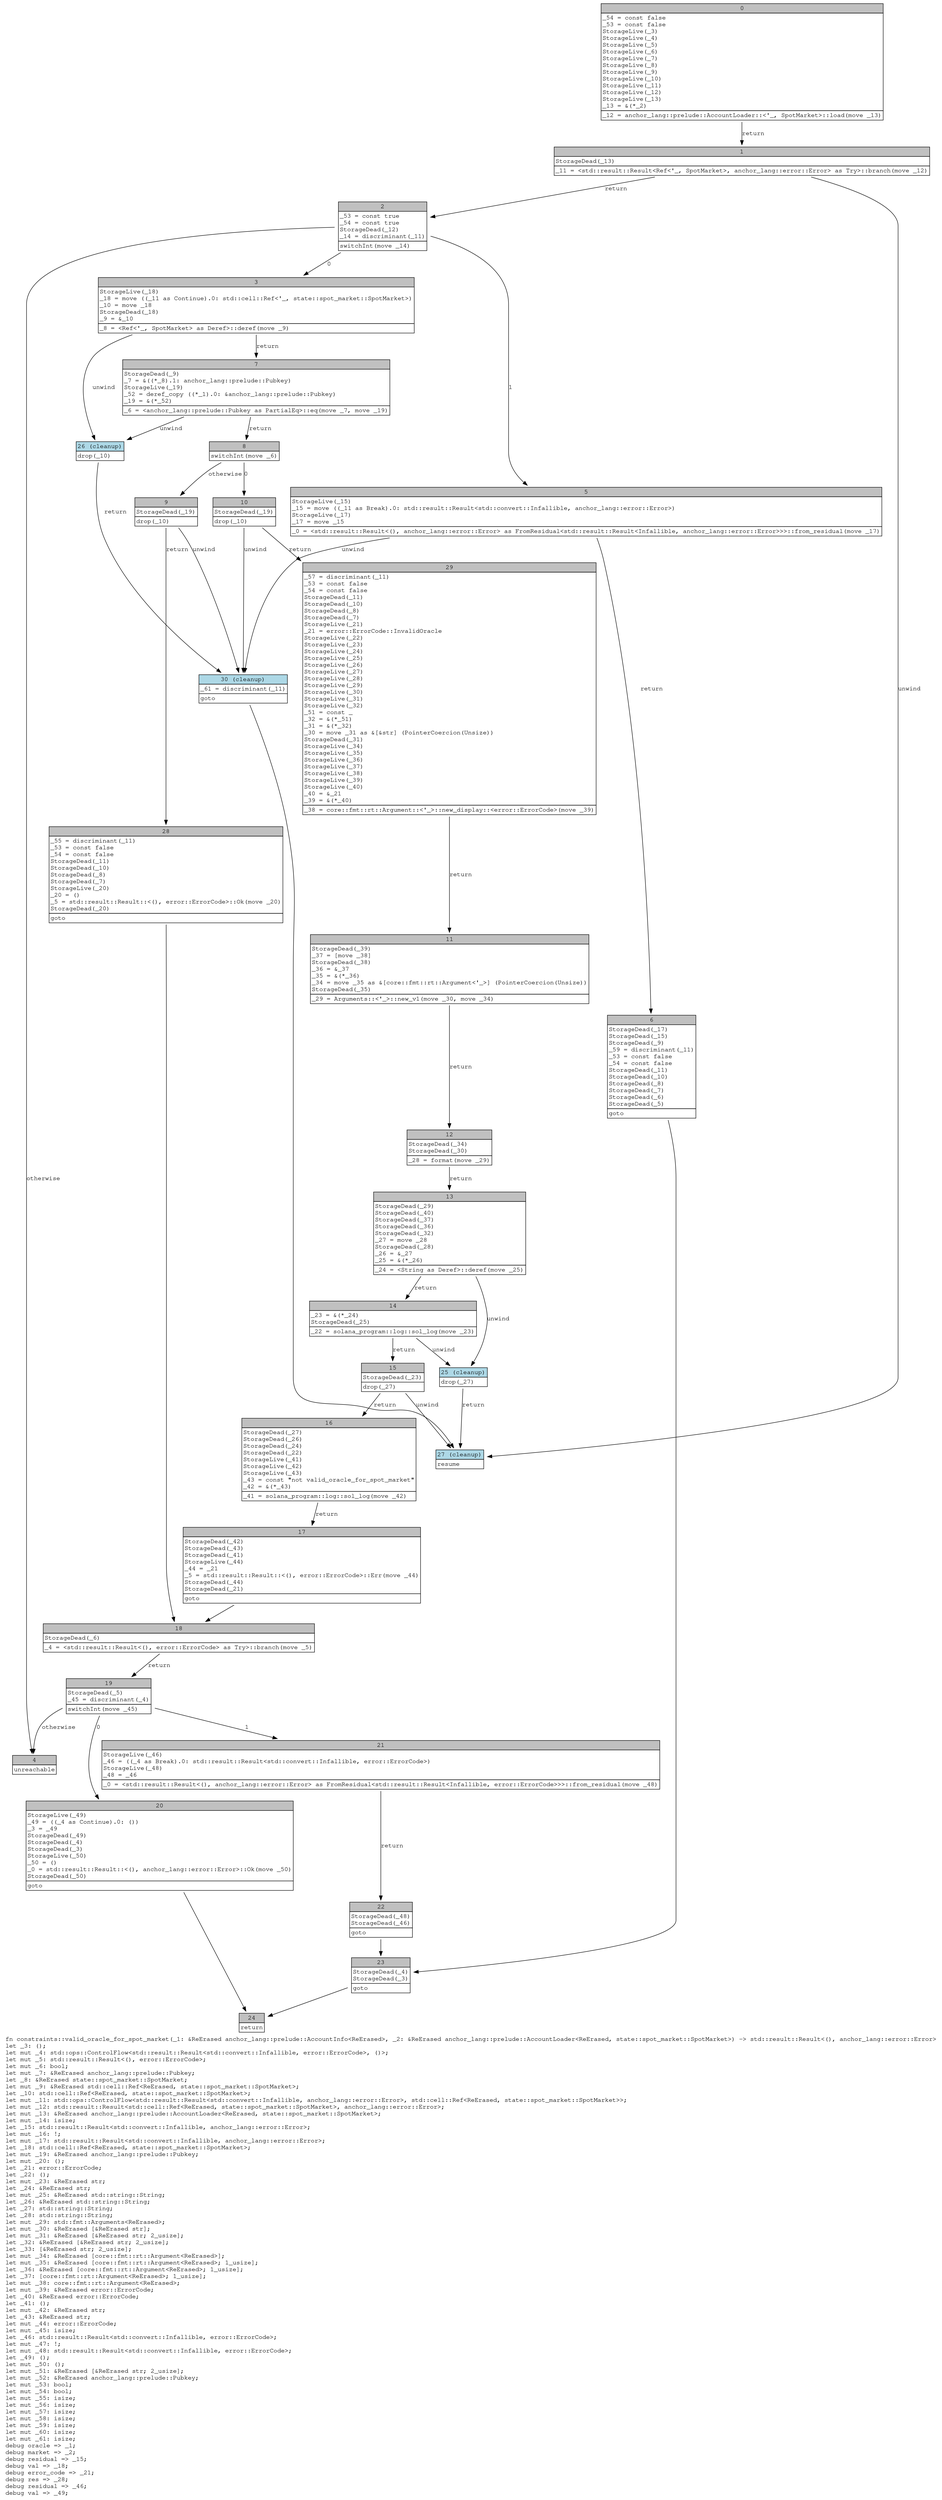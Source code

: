 digraph Mir_0_1159 {
    graph [fontname="Courier, monospace"];
    node [fontname="Courier, monospace"];
    edge [fontname="Courier, monospace"];
    label=<fn constraints::valid_oracle_for_spot_market(_1: &amp;ReErased anchor_lang::prelude::AccountInfo&lt;ReErased&gt;, _2: &amp;ReErased anchor_lang::prelude::AccountLoader&lt;ReErased, state::spot_market::SpotMarket&gt;) -&gt; std::result::Result&lt;(), anchor_lang::error::Error&gt;<br align="left"/>let _3: ();<br align="left"/>let mut _4: std::ops::ControlFlow&lt;std::result::Result&lt;std::convert::Infallible, error::ErrorCode&gt;, ()&gt;;<br align="left"/>let mut _5: std::result::Result&lt;(), error::ErrorCode&gt;;<br align="left"/>let mut _6: bool;<br align="left"/>let mut _7: &amp;ReErased anchor_lang::prelude::Pubkey;<br align="left"/>let _8: &amp;ReErased state::spot_market::SpotMarket;<br align="left"/>let mut _9: &amp;ReErased std::cell::Ref&lt;ReErased, state::spot_market::SpotMarket&gt;;<br align="left"/>let _10: std::cell::Ref&lt;ReErased, state::spot_market::SpotMarket&gt;;<br align="left"/>let mut _11: std::ops::ControlFlow&lt;std::result::Result&lt;std::convert::Infallible, anchor_lang::error::Error&gt;, std::cell::Ref&lt;ReErased, state::spot_market::SpotMarket&gt;&gt;;<br align="left"/>let mut _12: std::result::Result&lt;std::cell::Ref&lt;ReErased, state::spot_market::SpotMarket&gt;, anchor_lang::error::Error&gt;;<br align="left"/>let mut _13: &amp;ReErased anchor_lang::prelude::AccountLoader&lt;ReErased, state::spot_market::SpotMarket&gt;;<br align="left"/>let mut _14: isize;<br align="left"/>let _15: std::result::Result&lt;std::convert::Infallible, anchor_lang::error::Error&gt;;<br align="left"/>let mut _16: !;<br align="left"/>let mut _17: std::result::Result&lt;std::convert::Infallible, anchor_lang::error::Error&gt;;<br align="left"/>let _18: std::cell::Ref&lt;ReErased, state::spot_market::SpotMarket&gt;;<br align="left"/>let mut _19: &amp;ReErased anchor_lang::prelude::Pubkey;<br align="left"/>let mut _20: ();<br align="left"/>let _21: error::ErrorCode;<br align="left"/>let _22: ();<br align="left"/>let mut _23: &amp;ReErased str;<br align="left"/>let _24: &amp;ReErased str;<br align="left"/>let mut _25: &amp;ReErased std::string::String;<br align="left"/>let _26: &amp;ReErased std::string::String;<br align="left"/>let _27: std::string::String;<br align="left"/>let _28: std::string::String;<br align="left"/>let mut _29: std::fmt::Arguments&lt;ReErased&gt;;<br align="left"/>let mut _30: &amp;ReErased [&amp;ReErased str];<br align="left"/>let mut _31: &amp;ReErased [&amp;ReErased str; 2_usize];<br align="left"/>let _32: &amp;ReErased [&amp;ReErased str; 2_usize];<br align="left"/>let _33: [&amp;ReErased str; 2_usize];<br align="left"/>let mut _34: &amp;ReErased [core::fmt::rt::Argument&lt;ReErased&gt;];<br align="left"/>let mut _35: &amp;ReErased [core::fmt::rt::Argument&lt;ReErased&gt;; 1_usize];<br align="left"/>let _36: &amp;ReErased [core::fmt::rt::Argument&lt;ReErased&gt;; 1_usize];<br align="left"/>let _37: [core::fmt::rt::Argument&lt;ReErased&gt;; 1_usize];<br align="left"/>let mut _38: core::fmt::rt::Argument&lt;ReErased&gt;;<br align="left"/>let mut _39: &amp;ReErased error::ErrorCode;<br align="left"/>let _40: &amp;ReErased error::ErrorCode;<br align="left"/>let _41: ();<br align="left"/>let mut _42: &amp;ReErased str;<br align="left"/>let _43: &amp;ReErased str;<br align="left"/>let mut _44: error::ErrorCode;<br align="left"/>let mut _45: isize;<br align="left"/>let _46: std::result::Result&lt;std::convert::Infallible, error::ErrorCode&gt;;<br align="left"/>let mut _47: !;<br align="left"/>let mut _48: std::result::Result&lt;std::convert::Infallible, error::ErrorCode&gt;;<br align="left"/>let _49: ();<br align="left"/>let mut _50: ();<br align="left"/>let mut _51: &amp;ReErased [&amp;ReErased str; 2_usize];<br align="left"/>let mut _52: &amp;ReErased anchor_lang::prelude::Pubkey;<br align="left"/>let mut _53: bool;<br align="left"/>let mut _54: bool;<br align="left"/>let mut _55: isize;<br align="left"/>let mut _56: isize;<br align="left"/>let mut _57: isize;<br align="left"/>let mut _58: isize;<br align="left"/>let mut _59: isize;<br align="left"/>let mut _60: isize;<br align="left"/>let mut _61: isize;<br align="left"/>debug oracle =&gt; _1;<br align="left"/>debug market =&gt; _2;<br align="left"/>debug residual =&gt; _15;<br align="left"/>debug val =&gt; _18;<br align="left"/>debug error_code =&gt; _21;<br align="left"/>debug res =&gt; _28;<br align="left"/>debug residual =&gt; _46;<br align="left"/>debug val =&gt; _49;<br align="left"/>>;
    bb0__0_1159 [shape="none", label=<<table border="0" cellborder="1" cellspacing="0"><tr><td bgcolor="gray" align="center" colspan="1">0</td></tr><tr><td align="left" balign="left">_54 = const false<br/>_53 = const false<br/>StorageLive(_3)<br/>StorageLive(_4)<br/>StorageLive(_5)<br/>StorageLive(_6)<br/>StorageLive(_7)<br/>StorageLive(_8)<br/>StorageLive(_9)<br/>StorageLive(_10)<br/>StorageLive(_11)<br/>StorageLive(_12)<br/>StorageLive(_13)<br/>_13 = &amp;(*_2)<br/></td></tr><tr><td align="left">_12 = anchor_lang::prelude::AccountLoader::&lt;'_, SpotMarket&gt;::load(move _13)</td></tr></table>>];
    bb1__0_1159 [shape="none", label=<<table border="0" cellborder="1" cellspacing="0"><tr><td bgcolor="gray" align="center" colspan="1">1</td></tr><tr><td align="left" balign="left">StorageDead(_13)<br/></td></tr><tr><td align="left">_11 = &lt;std::result::Result&lt;Ref&lt;'_, SpotMarket&gt;, anchor_lang::error::Error&gt; as Try&gt;::branch(move _12)</td></tr></table>>];
    bb2__0_1159 [shape="none", label=<<table border="0" cellborder="1" cellspacing="0"><tr><td bgcolor="gray" align="center" colspan="1">2</td></tr><tr><td align="left" balign="left">_53 = const true<br/>_54 = const true<br/>StorageDead(_12)<br/>_14 = discriminant(_11)<br/></td></tr><tr><td align="left">switchInt(move _14)</td></tr></table>>];
    bb3__0_1159 [shape="none", label=<<table border="0" cellborder="1" cellspacing="0"><tr><td bgcolor="gray" align="center" colspan="1">3</td></tr><tr><td align="left" balign="left">StorageLive(_18)<br/>_18 = move ((_11 as Continue).0: std::cell::Ref&lt;'_, state::spot_market::SpotMarket&gt;)<br/>_10 = move _18<br/>StorageDead(_18)<br/>_9 = &amp;_10<br/></td></tr><tr><td align="left">_8 = &lt;Ref&lt;'_, SpotMarket&gt; as Deref&gt;::deref(move _9)</td></tr></table>>];
    bb4__0_1159 [shape="none", label=<<table border="0" cellborder="1" cellspacing="0"><tr><td bgcolor="gray" align="center" colspan="1">4</td></tr><tr><td align="left">unreachable</td></tr></table>>];
    bb5__0_1159 [shape="none", label=<<table border="0" cellborder="1" cellspacing="0"><tr><td bgcolor="gray" align="center" colspan="1">5</td></tr><tr><td align="left" balign="left">StorageLive(_15)<br/>_15 = move ((_11 as Break).0: std::result::Result&lt;std::convert::Infallible, anchor_lang::error::Error&gt;)<br/>StorageLive(_17)<br/>_17 = move _15<br/></td></tr><tr><td align="left">_0 = &lt;std::result::Result&lt;(), anchor_lang::error::Error&gt; as FromResidual&lt;std::result::Result&lt;Infallible, anchor_lang::error::Error&gt;&gt;&gt;::from_residual(move _17)</td></tr></table>>];
    bb6__0_1159 [shape="none", label=<<table border="0" cellborder="1" cellspacing="0"><tr><td bgcolor="gray" align="center" colspan="1">6</td></tr><tr><td align="left" balign="left">StorageDead(_17)<br/>StorageDead(_15)<br/>StorageDead(_9)<br/>_59 = discriminant(_11)<br/>_53 = const false<br/>_54 = const false<br/>StorageDead(_11)<br/>StorageDead(_10)<br/>StorageDead(_8)<br/>StorageDead(_7)<br/>StorageDead(_6)<br/>StorageDead(_5)<br/></td></tr><tr><td align="left">goto</td></tr></table>>];
    bb7__0_1159 [shape="none", label=<<table border="0" cellborder="1" cellspacing="0"><tr><td bgcolor="gray" align="center" colspan="1">7</td></tr><tr><td align="left" balign="left">StorageDead(_9)<br/>_7 = &amp;((*_8).1: anchor_lang::prelude::Pubkey)<br/>StorageLive(_19)<br/>_52 = deref_copy ((*_1).0: &amp;anchor_lang::prelude::Pubkey)<br/>_19 = &amp;(*_52)<br/></td></tr><tr><td align="left">_6 = &lt;anchor_lang::prelude::Pubkey as PartialEq&gt;::eq(move _7, move _19)</td></tr></table>>];
    bb8__0_1159 [shape="none", label=<<table border="0" cellborder="1" cellspacing="0"><tr><td bgcolor="gray" align="center" colspan="1">8</td></tr><tr><td align="left">switchInt(move _6)</td></tr></table>>];
    bb9__0_1159 [shape="none", label=<<table border="0" cellborder="1" cellspacing="0"><tr><td bgcolor="gray" align="center" colspan="1">9</td></tr><tr><td align="left" balign="left">StorageDead(_19)<br/></td></tr><tr><td align="left">drop(_10)</td></tr></table>>];
    bb10__0_1159 [shape="none", label=<<table border="0" cellborder="1" cellspacing="0"><tr><td bgcolor="gray" align="center" colspan="1">10</td></tr><tr><td align="left" balign="left">StorageDead(_19)<br/></td></tr><tr><td align="left">drop(_10)</td></tr></table>>];
    bb11__0_1159 [shape="none", label=<<table border="0" cellborder="1" cellspacing="0"><tr><td bgcolor="gray" align="center" colspan="1">11</td></tr><tr><td align="left" balign="left">StorageDead(_39)<br/>_37 = [move _38]<br/>StorageDead(_38)<br/>_36 = &amp;_37<br/>_35 = &amp;(*_36)<br/>_34 = move _35 as &amp;[core::fmt::rt::Argument&lt;'_&gt;] (PointerCoercion(Unsize))<br/>StorageDead(_35)<br/></td></tr><tr><td align="left">_29 = Arguments::&lt;'_&gt;::new_v1(move _30, move _34)</td></tr></table>>];
    bb12__0_1159 [shape="none", label=<<table border="0" cellborder="1" cellspacing="0"><tr><td bgcolor="gray" align="center" colspan="1">12</td></tr><tr><td align="left" balign="left">StorageDead(_34)<br/>StorageDead(_30)<br/></td></tr><tr><td align="left">_28 = format(move _29)</td></tr></table>>];
    bb13__0_1159 [shape="none", label=<<table border="0" cellborder="1" cellspacing="0"><tr><td bgcolor="gray" align="center" colspan="1">13</td></tr><tr><td align="left" balign="left">StorageDead(_29)<br/>StorageDead(_40)<br/>StorageDead(_37)<br/>StorageDead(_36)<br/>StorageDead(_32)<br/>_27 = move _28<br/>StorageDead(_28)<br/>_26 = &amp;_27<br/>_25 = &amp;(*_26)<br/></td></tr><tr><td align="left">_24 = &lt;String as Deref&gt;::deref(move _25)</td></tr></table>>];
    bb14__0_1159 [shape="none", label=<<table border="0" cellborder="1" cellspacing="0"><tr><td bgcolor="gray" align="center" colspan="1">14</td></tr><tr><td align="left" balign="left">_23 = &amp;(*_24)<br/>StorageDead(_25)<br/></td></tr><tr><td align="left">_22 = solana_program::log::sol_log(move _23)</td></tr></table>>];
    bb15__0_1159 [shape="none", label=<<table border="0" cellborder="1" cellspacing="0"><tr><td bgcolor="gray" align="center" colspan="1">15</td></tr><tr><td align="left" balign="left">StorageDead(_23)<br/></td></tr><tr><td align="left">drop(_27)</td></tr></table>>];
    bb16__0_1159 [shape="none", label=<<table border="0" cellborder="1" cellspacing="0"><tr><td bgcolor="gray" align="center" colspan="1">16</td></tr><tr><td align="left" balign="left">StorageDead(_27)<br/>StorageDead(_26)<br/>StorageDead(_24)<br/>StorageDead(_22)<br/>StorageLive(_41)<br/>StorageLive(_42)<br/>StorageLive(_43)<br/>_43 = const &quot;not valid_oracle_for_spot_market&quot;<br/>_42 = &amp;(*_43)<br/></td></tr><tr><td align="left">_41 = solana_program::log::sol_log(move _42)</td></tr></table>>];
    bb17__0_1159 [shape="none", label=<<table border="0" cellborder="1" cellspacing="0"><tr><td bgcolor="gray" align="center" colspan="1">17</td></tr><tr><td align="left" balign="left">StorageDead(_42)<br/>StorageDead(_43)<br/>StorageDead(_41)<br/>StorageLive(_44)<br/>_44 = _21<br/>_5 = std::result::Result::&lt;(), error::ErrorCode&gt;::Err(move _44)<br/>StorageDead(_44)<br/>StorageDead(_21)<br/></td></tr><tr><td align="left">goto</td></tr></table>>];
    bb18__0_1159 [shape="none", label=<<table border="0" cellborder="1" cellspacing="0"><tr><td bgcolor="gray" align="center" colspan="1">18</td></tr><tr><td align="left" balign="left">StorageDead(_6)<br/></td></tr><tr><td align="left">_4 = &lt;std::result::Result&lt;(), error::ErrorCode&gt; as Try&gt;::branch(move _5)</td></tr></table>>];
    bb19__0_1159 [shape="none", label=<<table border="0" cellborder="1" cellspacing="0"><tr><td bgcolor="gray" align="center" colspan="1">19</td></tr><tr><td align="left" balign="left">StorageDead(_5)<br/>_45 = discriminant(_4)<br/></td></tr><tr><td align="left">switchInt(move _45)</td></tr></table>>];
    bb20__0_1159 [shape="none", label=<<table border="0" cellborder="1" cellspacing="0"><tr><td bgcolor="gray" align="center" colspan="1">20</td></tr><tr><td align="left" balign="left">StorageLive(_49)<br/>_49 = ((_4 as Continue).0: ())<br/>_3 = _49<br/>StorageDead(_49)<br/>StorageDead(_4)<br/>StorageDead(_3)<br/>StorageLive(_50)<br/>_50 = ()<br/>_0 = std::result::Result::&lt;(), anchor_lang::error::Error&gt;::Ok(move _50)<br/>StorageDead(_50)<br/></td></tr><tr><td align="left">goto</td></tr></table>>];
    bb21__0_1159 [shape="none", label=<<table border="0" cellborder="1" cellspacing="0"><tr><td bgcolor="gray" align="center" colspan="1">21</td></tr><tr><td align="left" balign="left">StorageLive(_46)<br/>_46 = ((_4 as Break).0: std::result::Result&lt;std::convert::Infallible, error::ErrorCode&gt;)<br/>StorageLive(_48)<br/>_48 = _46<br/></td></tr><tr><td align="left">_0 = &lt;std::result::Result&lt;(), anchor_lang::error::Error&gt; as FromResidual&lt;std::result::Result&lt;Infallible, error::ErrorCode&gt;&gt;&gt;::from_residual(move _48)</td></tr></table>>];
    bb22__0_1159 [shape="none", label=<<table border="0" cellborder="1" cellspacing="0"><tr><td bgcolor="gray" align="center" colspan="1">22</td></tr><tr><td align="left" balign="left">StorageDead(_48)<br/>StorageDead(_46)<br/></td></tr><tr><td align="left">goto</td></tr></table>>];
    bb23__0_1159 [shape="none", label=<<table border="0" cellborder="1" cellspacing="0"><tr><td bgcolor="gray" align="center" colspan="1">23</td></tr><tr><td align="left" balign="left">StorageDead(_4)<br/>StorageDead(_3)<br/></td></tr><tr><td align="left">goto</td></tr></table>>];
    bb24__0_1159 [shape="none", label=<<table border="0" cellborder="1" cellspacing="0"><tr><td bgcolor="gray" align="center" colspan="1">24</td></tr><tr><td align="left">return</td></tr></table>>];
    bb25__0_1159 [shape="none", label=<<table border="0" cellborder="1" cellspacing="0"><tr><td bgcolor="lightblue" align="center" colspan="1">25 (cleanup)</td></tr><tr><td align="left">drop(_27)</td></tr></table>>];
    bb26__0_1159 [shape="none", label=<<table border="0" cellborder="1" cellspacing="0"><tr><td bgcolor="lightblue" align="center" colspan="1">26 (cleanup)</td></tr><tr><td align="left">drop(_10)</td></tr></table>>];
    bb27__0_1159 [shape="none", label=<<table border="0" cellborder="1" cellspacing="0"><tr><td bgcolor="lightblue" align="center" colspan="1">27 (cleanup)</td></tr><tr><td align="left">resume</td></tr></table>>];
    bb28__0_1159 [shape="none", label=<<table border="0" cellborder="1" cellspacing="0"><tr><td bgcolor="gray" align="center" colspan="1">28</td></tr><tr><td align="left" balign="left">_55 = discriminant(_11)<br/>_53 = const false<br/>_54 = const false<br/>StorageDead(_11)<br/>StorageDead(_10)<br/>StorageDead(_8)<br/>StorageDead(_7)<br/>StorageLive(_20)<br/>_20 = ()<br/>_5 = std::result::Result::&lt;(), error::ErrorCode&gt;::Ok(move _20)<br/>StorageDead(_20)<br/></td></tr><tr><td align="left">goto</td></tr></table>>];
    bb29__0_1159 [shape="none", label=<<table border="0" cellborder="1" cellspacing="0"><tr><td bgcolor="gray" align="center" colspan="1">29</td></tr><tr><td align="left" balign="left">_57 = discriminant(_11)<br/>_53 = const false<br/>_54 = const false<br/>StorageDead(_11)<br/>StorageDead(_10)<br/>StorageDead(_8)<br/>StorageDead(_7)<br/>StorageLive(_21)<br/>_21 = error::ErrorCode::InvalidOracle<br/>StorageLive(_22)<br/>StorageLive(_23)<br/>StorageLive(_24)<br/>StorageLive(_25)<br/>StorageLive(_26)<br/>StorageLive(_27)<br/>StorageLive(_28)<br/>StorageLive(_29)<br/>StorageLive(_30)<br/>StorageLive(_31)<br/>StorageLive(_32)<br/>_51 = const _<br/>_32 = &amp;(*_51)<br/>_31 = &amp;(*_32)<br/>_30 = move _31 as &amp;[&amp;str] (PointerCoercion(Unsize))<br/>StorageDead(_31)<br/>StorageLive(_34)<br/>StorageLive(_35)<br/>StorageLive(_36)<br/>StorageLive(_37)<br/>StorageLive(_38)<br/>StorageLive(_39)<br/>StorageLive(_40)<br/>_40 = &amp;_21<br/>_39 = &amp;(*_40)<br/></td></tr><tr><td align="left">_38 = core::fmt::rt::Argument::&lt;'_&gt;::new_display::&lt;error::ErrorCode&gt;(move _39)</td></tr></table>>];
    bb30__0_1159 [shape="none", label=<<table border="0" cellborder="1" cellspacing="0"><tr><td bgcolor="lightblue" align="center" colspan="1">30 (cleanup)</td></tr><tr><td align="left" balign="left">_61 = discriminant(_11)<br/></td></tr><tr><td align="left">goto</td></tr></table>>];
    bb0__0_1159 -> bb1__0_1159 [label="return"];
    bb1__0_1159 -> bb2__0_1159 [label="return"];
    bb1__0_1159 -> bb27__0_1159 [label="unwind"];
    bb2__0_1159 -> bb3__0_1159 [label="0"];
    bb2__0_1159 -> bb5__0_1159 [label="1"];
    bb2__0_1159 -> bb4__0_1159 [label="otherwise"];
    bb3__0_1159 -> bb7__0_1159 [label="return"];
    bb3__0_1159 -> bb26__0_1159 [label="unwind"];
    bb5__0_1159 -> bb6__0_1159 [label="return"];
    bb5__0_1159 -> bb30__0_1159 [label="unwind"];
    bb6__0_1159 -> bb23__0_1159 [label=""];
    bb7__0_1159 -> bb8__0_1159 [label="return"];
    bb7__0_1159 -> bb26__0_1159 [label="unwind"];
    bb8__0_1159 -> bb10__0_1159 [label="0"];
    bb8__0_1159 -> bb9__0_1159 [label="otherwise"];
    bb9__0_1159 -> bb28__0_1159 [label="return"];
    bb9__0_1159 -> bb30__0_1159 [label="unwind"];
    bb10__0_1159 -> bb29__0_1159 [label="return"];
    bb10__0_1159 -> bb30__0_1159 [label="unwind"];
    bb11__0_1159 -> bb12__0_1159 [label="return"];
    bb12__0_1159 -> bb13__0_1159 [label="return"];
    bb13__0_1159 -> bb14__0_1159 [label="return"];
    bb13__0_1159 -> bb25__0_1159 [label="unwind"];
    bb14__0_1159 -> bb15__0_1159 [label="return"];
    bb14__0_1159 -> bb25__0_1159 [label="unwind"];
    bb15__0_1159 -> bb16__0_1159 [label="return"];
    bb15__0_1159 -> bb27__0_1159 [label="unwind"];
    bb16__0_1159 -> bb17__0_1159 [label="return"];
    bb17__0_1159 -> bb18__0_1159 [label=""];
    bb18__0_1159 -> bb19__0_1159 [label="return"];
    bb19__0_1159 -> bb20__0_1159 [label="0"];
    bb19__0_1159 -> bb21__0_1159 [label="1"];
    bb19__0_1159 -> bb4__0_1159 [label="otherwise"];
    bb20__0_1159 -> bb24__0_1159 [label=""];
    bb21__0_1159 -> bb22__0_1159 [label="return"];
    bb22__0_1159 -> bb23__0_1159 [label=""];
    bb23__0_1159 -> bb24__0_1159 [label=""];
    bb25__0_1159 -> bb27__0_1159 [label="return"];
    bb26__0_1159 -> bb30__0_1159 [label="return"];
    bb28__0_1159 -> bb18__0_1159 [label=""];
    bb29__0_1159 -> bb11__0_1159 [label="return"];
    bb30__0_1159 -> bb27__0_1159 [label=""];
}
